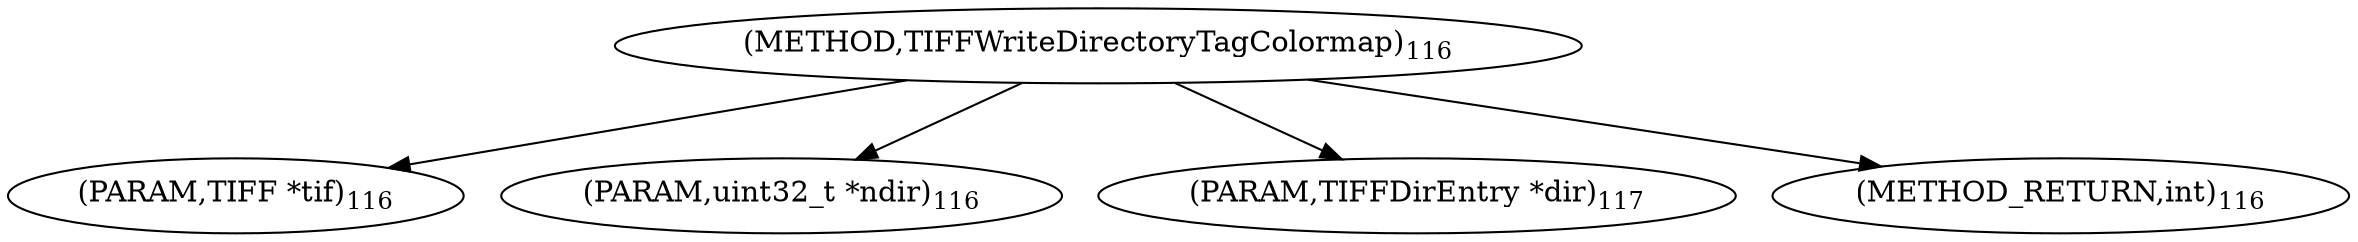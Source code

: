 digraph "TIFFWriteDirectoryTagColormap" {  
"64139" [label = <(METHOD,TIFFWriteDirectoryTagColormap)<SUB>116</SUB>> ]
"64140" [label = <(PARAM,TIFF *tif)<SUB>116</SUB>> ]
"64141" [label = <(PARAM,uint32_t *ndir)<SUB>116</SUB>> ]
"64142" [label = <(PARAM,TIFFDirEntry *dir)<SUB>117</SUB>> ]
"64143" [label = <(METHOD_RETURN,int)<SUB>116</SUB>> ]
  "64139" -> "64140" 
  "64139" -> "64141" 
  "64139" -> "64142" 
  "64139" -> "64143" 
}

